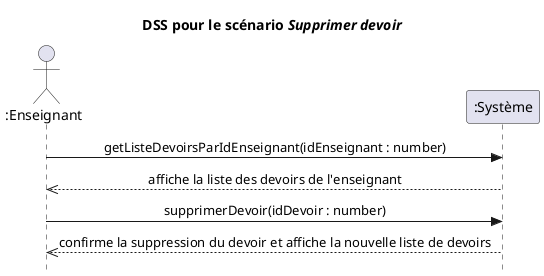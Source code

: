 @startuml
skinparam style strictuml
skinparam defaultfontname Verdana
skinparam sequence {
    MessageAlign center
}
title DSS pour le scénario <i>Supprimer devoir</i>
actor ":Enseignant" as e
participant ":Système" as s
e->s : getListeDevoirsParIdEnseignant(idEnseignant : number)
e<<--s : affiche la liste des devoirs de l'enseignant

e->s : supprimerDevoir(idDevoir : number)
e<<--s : confirme la suppression du devoir et affiche la nouvelle liste de devoirs
@enduml